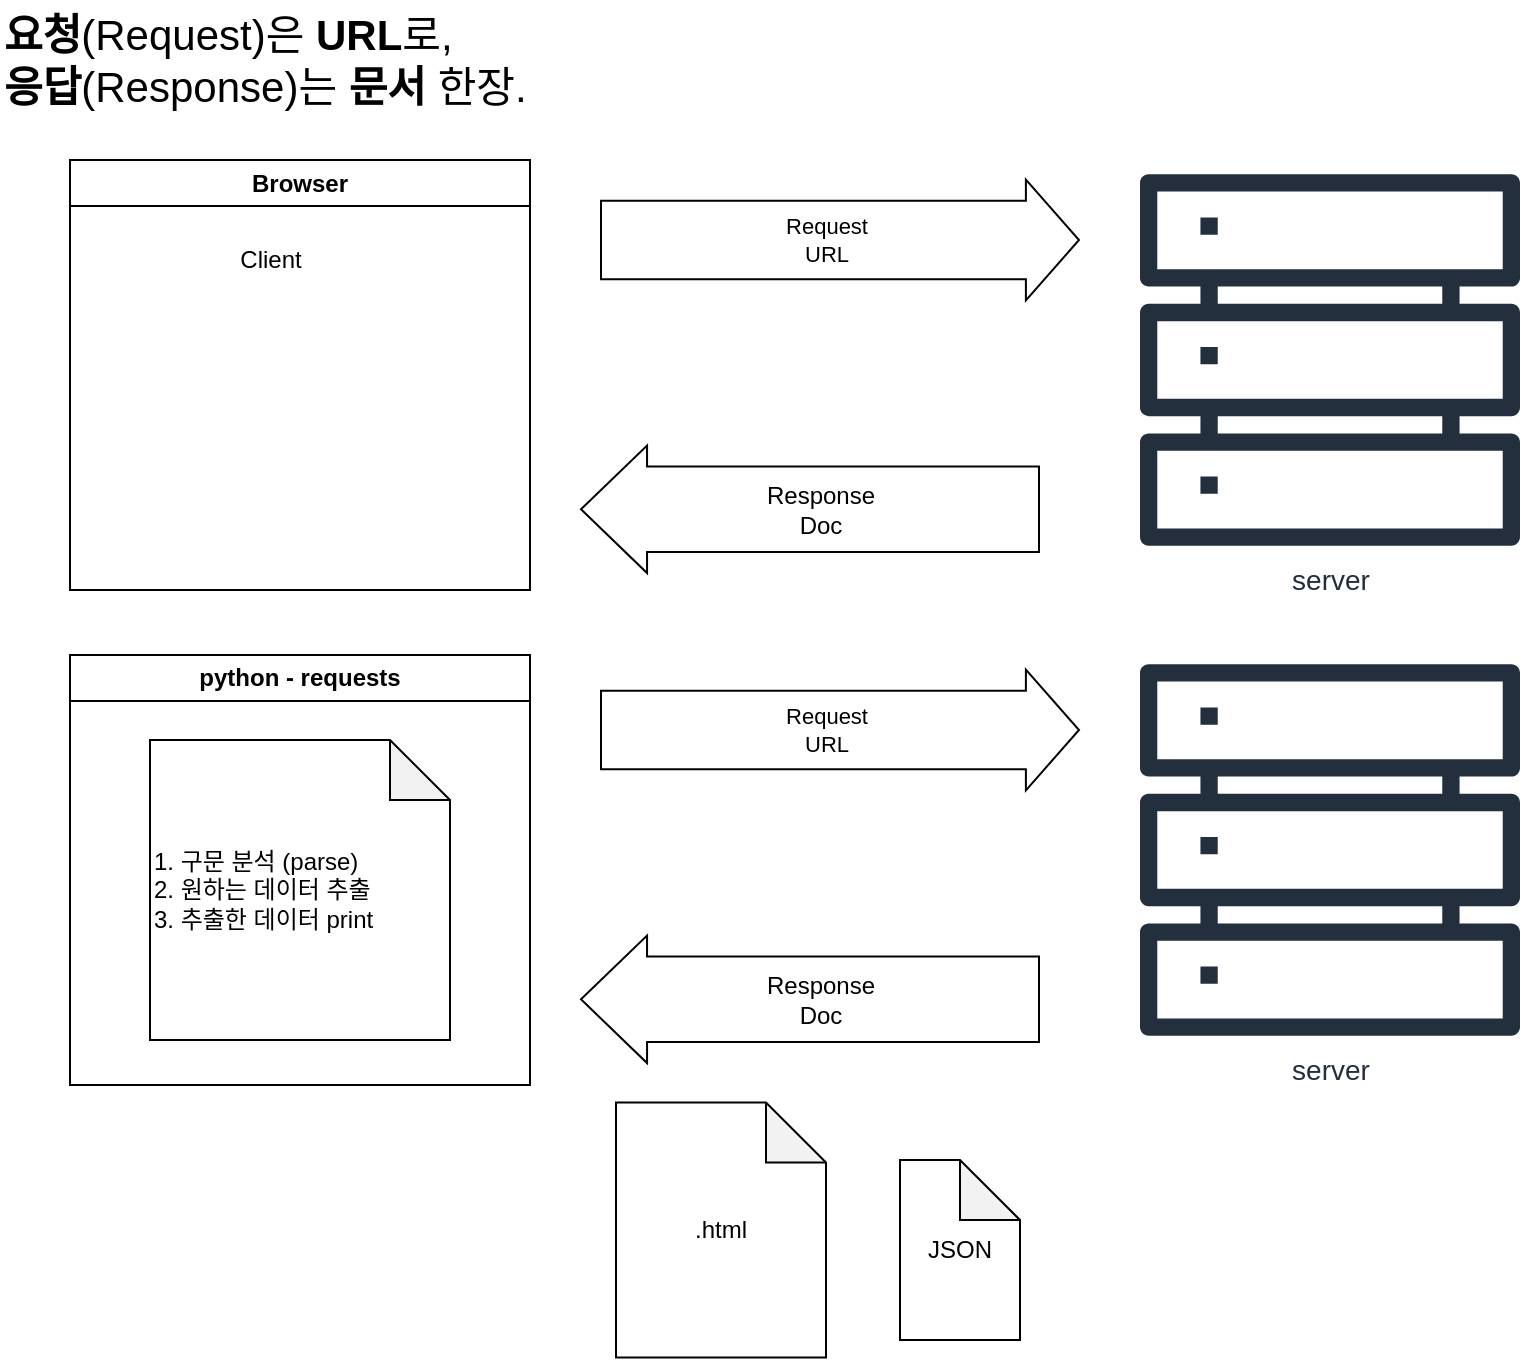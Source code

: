 <mxfile version="21.2.6" type="device">
  <diagram name="페이지-1" id="6DDhTjR-4kFR-yXccB7p">
    <mxGraphModel dx="868" dy="468" grid="1" gridSize="10" guides="1" tooltips="1" connect="1" arrows="1" fold="1" page="1" pageScale="1" pageWidth="827" pageHeight="1169" math="0" shadow="0">
      <root>
        <mxCell id="0" />
        <mxCell id="1" parent="0" />
        <mxCell id="lWRe7kvV-9pak3tuN2uR-1" value="Browser" style="swimlane;whiteSpace=wrap;html=1;" vertex="1" parent="1">
          <mxGeometry x="35" y="80" width="230" height="215" as="geometry" />
        </mxCell>
        <mxCell id="lWRe7kvV-9pak3tuN2uR-10" value="Client" style="text;html=1;align=center;verticalAlign=middle;resizable=0;points=[];autosize=1;strokeColor=none;fillColor=none;" vertex="1" parent="lWRe7kvV-9pak3tuN2uR-1">
          <mxGeometry x="75" y="35" width="50" height="30" as="geometry" />
        </mxCell>
        <mxCell id="lWRe7kvV-9pak3tuN2uR-3" value="&lt;b&gt;요청&lt;/b&gt;(Request)은 &lt;b&gt;URL&lt;/b&gt;로,&lt;br style=&quot;font-size: 21px;&quot;&gt;&lt;b&gt;응답&lt;/b&gt;(Response)는 &lt;b&gt;문서&lt;/b&gt; 한장." style="text;html=1;align=left;verticalAlign=middle;resizable=0;points=[];autosize=1;strokeColor=none;fillColor=none;fontSize=21;fontStyle=0" vertex="1" parent="1">
          <mxGeometry width="300" height="60" as="geometry" />
        </mxCell>
        <mxCell id="lWRe7kvV-9pak3tuN2uR-4" value="&lt;font style=&quot;font-size: 14px;&quot;&gt;server&lt;/font&gt;" style="sketch=0;outlineConnect=0;fontColor=#232F3E;gradientColor=none;fillColor=#232F3D;strokeColor=none;dashed=0;verticalLabelPosition=bottom;verticalAlign=top;align=center;html=1;fontSize=12;fontStyle=0;aspect=fixed;pointerEvents=1;shape=mxgraph.aws4.servers;" vertex="1" parent="1">
          <mxGeometry x="570" y="85" width="190" height="190" as="geometry" />
        </mxCell>
        <mxCell id="lWRe7kvV-9pak3tuN2uR-5" value="" style="shape=flexArrow;endArrow=classic;html=1;rounded=0;width=39.31;endSize=8.517;" edge="1" parent="1">
          <mxGeometry width="50" height="50" relative="1" as="geometry">
            <mxPoint x="300" y="120" as="sourcePoint" />
            <mxPoint x="540" y="120" as="targetPoint" />
          </mxGeometry>
        </mxCell>
        <mxCell id="lWRe7kvV-9pak3tuN2uR-7" value="Request&lt;br&gt;URL" style="edgeLabel;html=1;align=center;verticalAlign=middle;resizable=0;points=[];" vertex="1" connectable="0" parent="lWRe7kvV-9pak3tuN2uR-5">
          <mxGeometry x="-0.196" y="5" relative="1" as="geometry">
            <mxPoint x="16" y="5" as="offset" />
          </mxGeometry>
        </mxCell>
        <mxCell id="lWRe7kvV-9pak3tuN2uR-20" value="" style="group" vertex="1" connectable="0" parent="1">
          <mxGeometry x="290" y="235" width="230" height="40" as="geometry" />
        </mxCell>
        <mxCell id="lWRe7kvV-9pak3tuN2uR-6" value="" style="shape=flexArrow;endArrow=classic;html=1;rounded=0;width=42.759;endSize=10.676;" edge="1" parent="lWRe7kvV-9pak3tuN2uR-20">
          <mxGeometry width="50" height="50" relative="1" as="geometry">
            <mxPoint x="230" y="19.66" as="sourcePoint" />
            <mxPoint y="19.66" as="targetPoint" />
          </mxGeometry>
        </mxCell>
        <mxCell id="lWRe7kvV-9pak3tuN2uR-19" value="Response&lt;br&gt;Doc" style="text;html=1;align=center;verticalAlign=middle;resizable=0;points=[];autosize=1;strokeColor=none;fillColor=none;" vertex="1" parent="lWRe7kvV-9pak3tuN2uR-20">
          <mxGeometry x="80" width="80" height="40" as="geometry" />
        </mxCell>
        <mxCell id="lWRe7kvV-9pak3tuN2uR-24" value="python - requests" style="swimlane;whiteSpace=wrap;html=1;" vertex="1" parent="1">
          <mxGeometry x="35" y="327.5" width="230" height="215" as="geometry" />
        </mxCell>
        <mxCell id="lWRe7kvV-9pak3tuN2uR-22" value="1. 구문 분석 (parse)&lt;br&gt;2. 원하는 데이터 추출&lt;br&gt;3. 추출한 데이터 print" style="shape=note;whiteSpace=wrap;html=1;backgroundOutline=1;darkOpacity=0.05;align=left;" vertex="1" parent="lWRe7kvV-9pak3tuN2uR-24">
          <mxGeometry x="40" y="42.5" width="150" height="150" as="geometry" />
        </mxCell>
        <mxCell id="lWRe7kvV-9pak3tuN2uR-26" value="&lt;font style=&quot;font-size: 14px;&quot;&gt;server&lt;/font&gt;" style="sketch=0;outlineConnect=0;fontColor=#232F3E;gradientColor=none;fillColor=#232F3D;strokeColor=none;dashed=0;verticalLabelPosition=bottom;verticalAlign=top;align=center;html=1;fontSize=12;fontStyle=0;aspect=fixed;pointerEvents=1;shape=mxgraph.aws4.servers;" vertex="1" parent="1">
          <mxGeometry x="570" y="330" width="190" height="190" as="geometry" />
        </mxCell>
        <mxCell id="lWRe7kvV-9pak3tuN2uR-27" value="" style="shape=flexArrow;endArrow=classic;html=1;rounded=0;width=39.31;endSize=8.517;" edge="1" parent="1">
          <mxGeometry width="50" height="50" relative="1" as="geometry">
            <mxPoint x="300" y="365" as="sourcePoint" />
            <mxPoint x="540" y="365" as="targetPoint" />
          </mxGeometry>
        </mxCell>
        <mxCell id="lWRe7kvV-9pak3tuN2uR-28" value="Request&lt;br&gt;URL" style="edgeLabel;html=1;align=center;verticalAlign=middle;resizable=0;points=[];" vertex="1" connectable="0" parent="lWRe7kvV-9pak3tuN2uR-27">
          <mxGeometry x="-0.196" y="5" relative="1" as="geometry">
            <mxPoint x="16" y="5" as="offset" />
          </mxGeometry>
        </mxCell>
        <mxCell id="lWRe7kvV-9pak3tuN2uR-29" value="" style="group" vertex="1" connectable="0" parent="1">
          <mxGeometry x="290" y="480" width="230" height="40" as="geometry" />
        </mxCell>
        <mxCell id="lWRe7kvV-9pak3tuN2uR-30" value="" style="shape=flexArrow;endArrow=classic;html=1;rounded=0;width=42.759;endSize=10.676;" edge="1" parent="lWRe7kvV-9pak3tuN2uR-29">
          <mxGeometry width="50" height="50" relative="1" as="geometry">
            <mxPoint x="230" y="19.66" as="sourcePoint" />
            <mxPoint y="19.66" as="targetPoint" />
          </mxGeometry>
        </mxCell>
        <mxCell id="lWRe7kvV-9pak3tuN2uR-31" value="Response&lt;br&gt;Doc" style="text;html=1;align=center;verticalAlign=middle;resizable=0;points=[];autosize=1;strokeColor=none;fillColor=none;" vertex="1" parent="lWRe7kvV-9pak3tuN2uR-29">
          <mxGeometry x="80" width="80" height="40" as="geometry" />
        </mxCell>
        <mxCell id="lWRe7kvV-9pak3tuN2uR-35" value=".html" style="shape=note;whiteSpace=wrap;html=1;backgroundOutline=1;darkOpacity=0.05;" vertex="1" parent="1">
          <mxGeometry x="308" y="551.25" width="105" height="127.5" as="geometry" />
        </mxCell>
        <mxCell id="lWRe7kvV-9pak3tuN2uR-36" value="JSON" style="shape=note;whiteSpace=wrap;html=1;backgroundOutline=1;darkOpacity=0.05;" vertex="1" parent="1">
          <mxGeometry x="450" y="580" width="60" height="90" as="geometry" />
        </mxCell>
      </root>
    </mxGraphModel>
  </diagram>
</mxfile>
